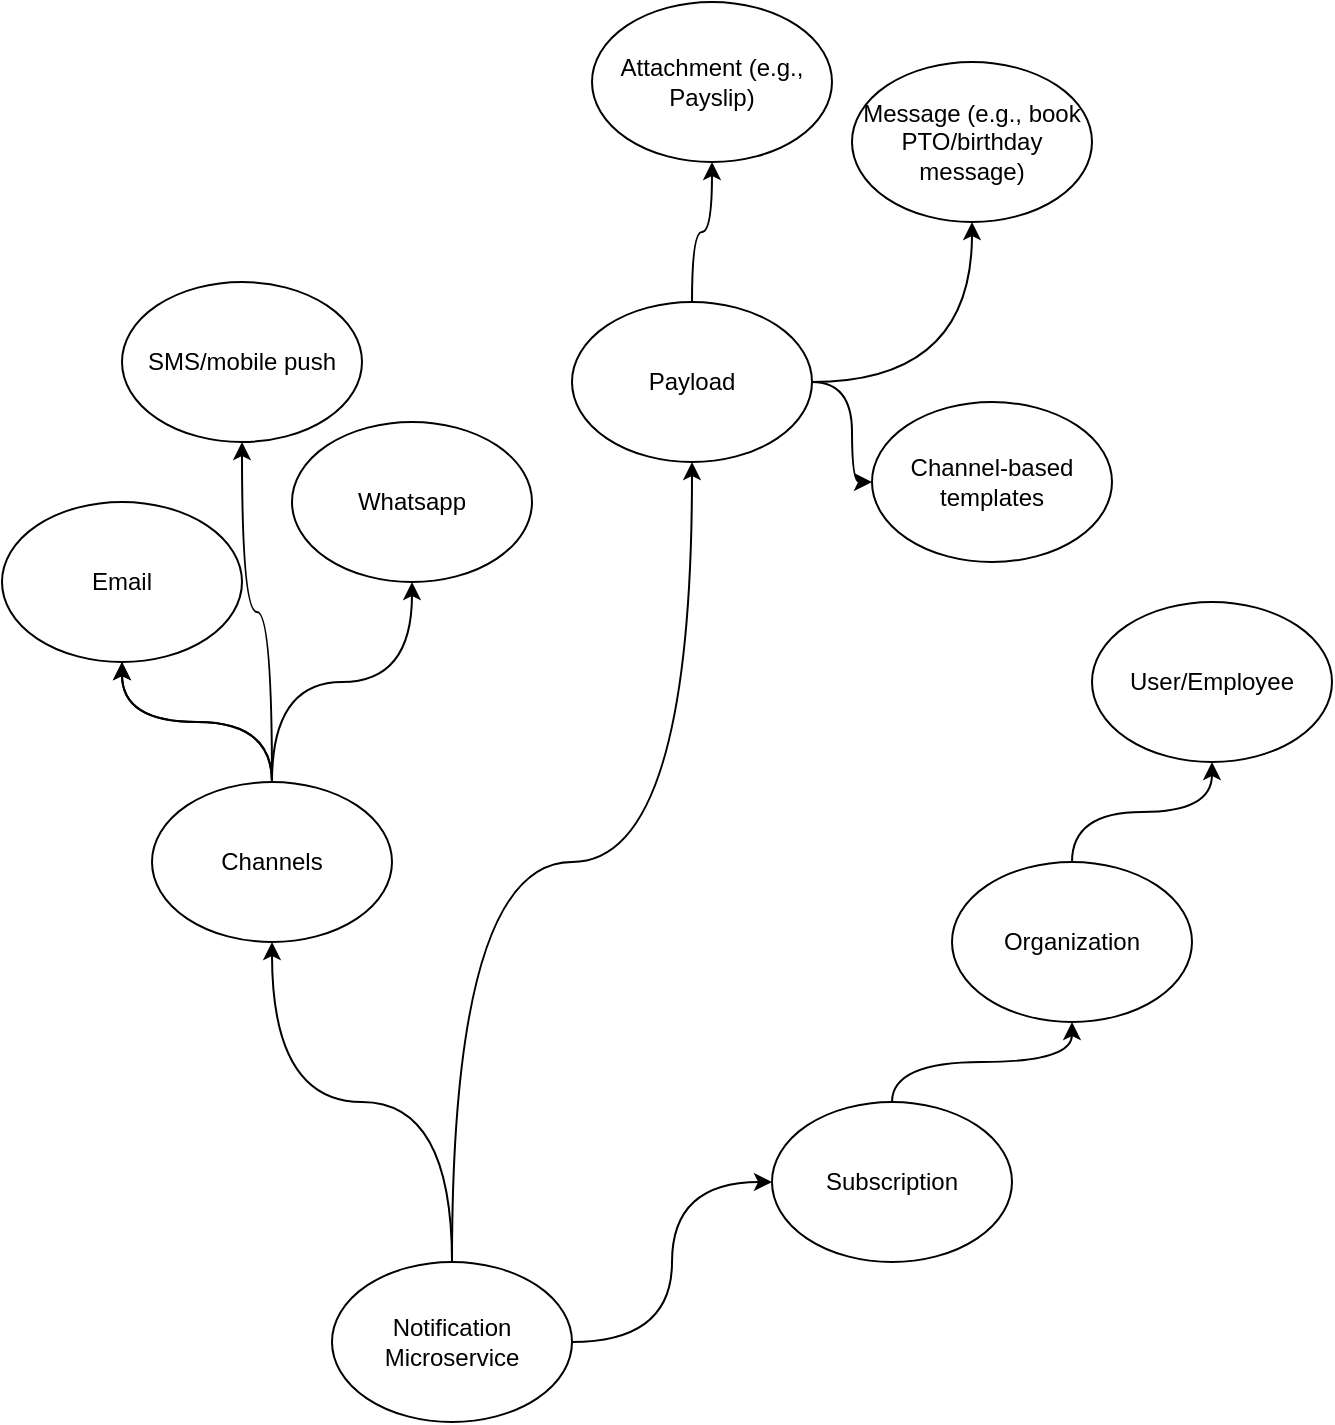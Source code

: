 <mxfile version="16.6.6" type="github">
  <diagram id="ZAIL41znvkUBQSvhdp85" name="Page-1">
    <mxGraphModel dx="822" dy="1584" grid="1" gridSize="10" guides="1" tooltips="1" connect="1" arrows="1" fold="1" page="1" pageScale="1" pageWidth="850" pageHeight="1100" math="0" shadow="0">
      <root>
        <mxCell id="0" />
        <mxCell id="1" parent="0" />
        <mxCell id="6KLEq0ZyH5BnCtjBDju--3" value="" style="edgeStyle=orthogonalEdgeStyle;rounded=0;orthogonalLoop=1;jettySize=auto;html=1;curved=1;" edge="1" parent="1" source="6KLEq0ZyH5BnCtjBDju--1" target="6KLEq0ZyH5BnCtjBDju--2">
          <mxGeometry relative="1" as="geometry" />
        </mxCell>
        <mxCell id="6KLEq0ZyH5BnCtjBDju--13" value="" style="edgeStyle=orthogonalEdgeStyle;curved=1;rounded=0;orthogonalLoop=1;jettySize=auto;html=1;" edge="1" parent="1" source="6KLEq0ZyH5BnCtjBDju--1" target="6KLEq0ZyH5BnCtjBDju--12">
          <mxGeometry relative="1" as="geometry" />
        </mxCell>
        <mxCell id="6KLEq0ZyH5BnCtjBDju--23" value="" style="edgeStyle=orthogonalEdgeStyle;curved=1;rounded=0;orthogonalLoop=1;jettySize=auto;html=1;" edge="1" parent="1" source="6KLEq0ZyH5BnCtjBDju--1" target="6KLEq0ZyH5BnCtjBDju--22">
          <mxGeometry relative="1" as="geometry" />
        </mxCell>
        <mxCell id="6KLEq0ZyH5BnCtjBDju--1" value="Notification Microservice" style="ellipse;whiteSpace=wrap;html=1;" vertex="1" parent="1">
          <mxGeometry x="470" y="960" width="120" height="80" as="geometry" />
        </mxCell>
        <mxCell id="6KLEq0ZyH5BnCtjBDju--5" value="" style="edgeStyle=orthogonalEdgeStyle;curved=1;rounded=0;orthogonalLoop=1;jettySize=auto;html=1;" edge="1" parent="1" source="6KLEq0ZyH5BnCtjBDju--2" target="6KLEq0ZyH5BnCtjBDju--4">
          <mxGeometry relative="1" as="geometry" />
        </mxCell>
        <mxCell id="6KLEq0ZyH5BnCtjBDju--6" value="" style="edgeStyle=orthogonalEdgeStyle;curved=1;rounded=0;orthogonalLoop=1;jettySize=auto;html=1;" edge="1" parent="1" source="6KLEq0ZyH5BnCtjBDju--2" target="6KLEq0ZyH5BnCtjBDju--4">
          <mxGeometry relative="1" as="geometry" />
        </mxCell>
        <mxCell id="6KLEq0ZyH5BnCtjBDju--8" value="" style="edgeStyle=orthogonalEdgeStyle;curved=1;rounded=0;orthogonalLoop=1;jettySize=auto;html=1;" edge="1" parent="1" source="6KLEq0ZyH5BnCtjBDju--2" target="6KLEq0ZyH5BnCtjBDju--7">
          <mxGeometry relative="1" as="geometry" />
        </mxCell>
        <mxCell id="6KLEq0ZyH5BnCtjBDju--11" value="" style="edgeStyle=orthogonalEdgeStyle;curved=1;rounded=0;orthogonalLoop=1;jettySize=auto;html=1;" edge="1" parent="1" source="6KLEq0ZyH5BnCtjBDju--2" target="6KLEq0ZyH5BnCtjBDju--10">
          <mxGeometry relative="1" as="geometry" />
        </mxCell>
        <mxCell id="6KLEq0ZyH5BnCtjBDju--2" value="Channels" style="ellipse;whiteSpace=wrap;html=1;" vertex="1" parent="1">
          <mxGeometry x="380" y="720" width="120" height="80" as="geometry" />
        </mxCell>
        <mxCell id="6KLEq0ZyH5BnCtjBDju--4" value="Email" style="ellipse;whiteSpace=wrap;html=1;" vertex="1" parent="1">
          <mxGeometry x="305" y="580" width="120" height="80" as="geometry" />
        </mxCell>
        <mxCell id="6KLEq0ZyH5BnCtjBDju--7" value="SMS/mobile push" style="ellipse;whiteSpace=wrap;html=1;" vertex="1" parent="1">
          <mxGeometry x="365" y="470" width="120" height="80" as="geometry" />
        </mxCell>
        <mxCell id="6KLEq0ZyH5BnCtjBDju--10" value="Whatsapp" style="ellipse;whiteSpace=wrap;html=1;" vertex="1" parent="1">
          <mxGeometry x="450" y="540" width="120" height="80" as="geometry" />
        </mxCell>
        <mxCell id="6KLEq0ZyH5BnCtjBDju--15" value="" style="edgeStyle=orthogonalEdgeStyle;curved=1;rounded=0;orthogonalLoop=1;jettySize=auto;html=1;" edge="1" parent="1" source="6KLEq0ZyH5BnCtjBDju--12" target="6KLEq0ZyH5BnCtjBDju--14">
          <mxGeometry relative="1" as="geometry" />
        </mxCell>
        <mxCell id="6KLEq0ZyH5BnCtjBDju--21" value="" style="edgeStyle=orthogonalEdgeStyle;curved=1;rounded=0;orthogonalLoop=1;jettySize=auto;html=1;" edge="1" parent="1" source="6KLEq0ZyH5BnCtjBDju--12" target="6KLEq0ZyH5BnCtjBDju--20">
          <mxGeometry relative="1" as="geometry" />
        </mxCell>
        <mxCell id="6KLEq0ZyH5BnCtjBDju--29" value="" style="edgeStyle=orthogonalEdgeStyle;curved=1;rounded=0;orthogonalLoop=1;jettySize=auto;html=1;" edge="1" parent="1" source="6KLEq0ZyH5BnCtjBDju--12" target="6KLEq0ZyH5BnCtjBDju--28">
          <mxGeometry relative="1" as="geometry" />
        </mxCell>
        <mxCell id="6KLEq0ZyH5BnCtjBDju--12" value="Payload" style="ellipse;whiteSpace=wrap;html=1;" vertex="1" parent="1">
          <mxGeometry x="590" y="480" width="120" height="80" as="geometry" />
        </mxCell>
        <mxCell id="6KLEq0ZyH5BnCtjBDju--14" value="Attachment (e.g., Payslip)" style="ellipse;whiteSpace=wrap;html=1;" vertex="1" parent="1">
          <mxGeometry x="600" y="330" width="120" height="80" as="geometry" />
        </mxCell>
        <mxCell id="6KLEq0ZyH5BnCtjBDju--19" style="edgeStyle=orthogonalEdgeStyle;curved=1;rounded=0;orthogonalLoop=1;jettySize=auto;html=1;exitX=0.5;exitY=1;exitDx=0;exitDy=0;" edge="1" parent="1">
          <mxGeometry relative="1" as="geometry">
            <mxPoint x="780" y="490" as="sourcePoint" />
            <mxPoint x="780" y="490" as="targetPoint" />
          </mxGeometry>
        </mxCell>
        <mxCell id="6KLEq0ZyH5BnCtjBDju--20" value="Message (e.g., book PTO/birthday message)" style="ellipse;whiteSpace=wrap;html=1;" vertex="1" parent="1">
          <mxGeometry x="730" y="360" width="120" height="80" as="geometry" />
        </mxCell>
        <mxCell id="6KLEq0ZyH5BnCtjBDju--25" value="" style="edgeStyle=orthogonalEdgeStyle;curved=1;rounded=0;orthogonalLoop=1;jettySize=auto;html=1;" edge="1" parent="1" source="6KLEq0ZyH5BnCtjBDju--22" target="6KLEq0ZyH5BnCtjBDju--24">
          <mxGeometry relative="1" as="geometry" />
        </mxCell>
        <mxCell id="6KLEq0ZyH5BnCtjBDju--22" value="Subscription" style="ellipse;whiteSpace=wrap;html=1;" vertex="1" parent="1">
          <mxGeometry x="690" y="880" width="120" height="80" as="geometry" />
        </mxCell>
        <mxCell id="6KLEq0ZyH5BnCtjBDju--27" value="" style="edgeStyle=orthogonalEdgeStyle;curved=1;rounded=0;orthogonalLoop=1;jettySize=auto;html=1;" edge="1" parent="1" source="6KLEq0ZyH5BnCtjBDju--24" target="6KLEq0ZyH5BnCtjBDju--26">
          <mxGeometry relative="1" as="geometry" />
        </mxCell>
        <mxCell id="6KLEq0ZyH5BnCtjBDju--24" value="Organization" style="ellipse;whiteSpace=wrap;html=1;" vertex="1" parent="1">
          <mxGeometry x="780" y="760" width="120" height="80" as="geometry" />
        </mxCell>
        <mxCell id="6KLEq0ZyH5BnCtjBDju--26" value="User/Employee" style="ellipse;whiteSpace=wrap;html=1;" vertex="1" parent="1">
          <mxGeometry x="850" y="630" width="120" height="80" as="geometry" />
        </mxCell>
        <mxCell id="6KLEq0ZyH5BnCtjBDju--28" value="Channel-based templates" style="ellipse;whiteSpace=wrap;html=1;" vertex="1" parent="1">
          <mxGeometry x="740" y="530" width="120" height="80" as="geometry" />
        </mxCell>
      </root>
    </mxGraphModel>
  </diagram>
</mxfile>
